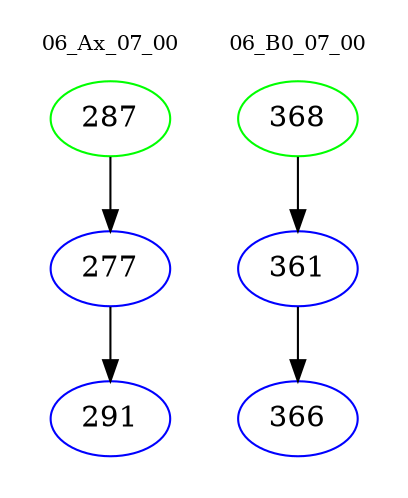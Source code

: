 digraph{
subgraph cluster_0 {
color = white
label = "06_Ax_07_00";
fontsize=10;
T0_287 [label="287", color="green"]
T0_287 -> T0_277 [color="black"]
T0_277 [label="277", color="blue"]
T0_277 -> T0_291 [color="black"]
T0_291 [label="291", color="blue"]
}
subgraph cluster_1 {
color = white
label = "06_B0_07_00";
fontsize=10;
T1_368 [label="368", color="green"]
T1_368 -> T1_361 [color="black"]
T1_361 [label="361", color="blue"]
T1_361 -> T1_366 [color="black"]
T1_366 [label="366", color="blue"]
}
}

